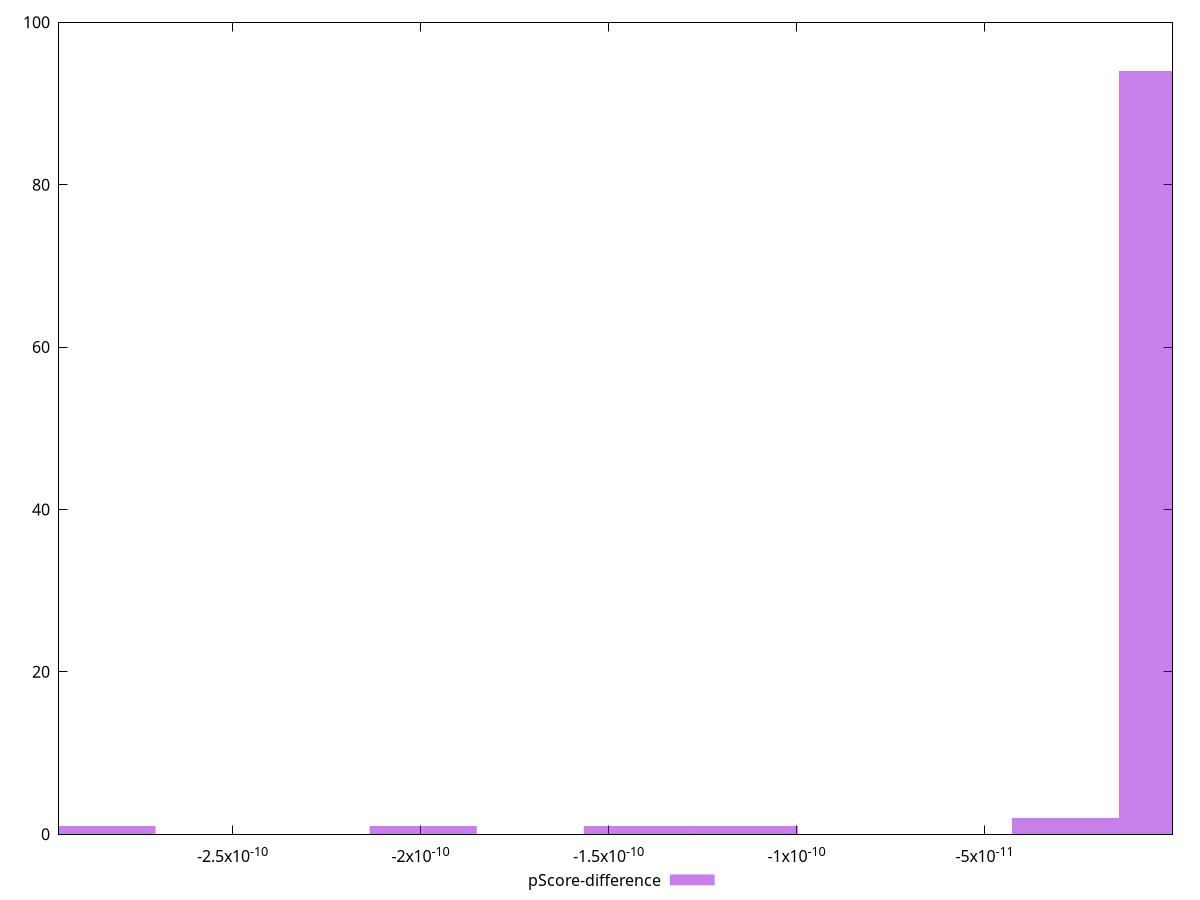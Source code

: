 reset

$pScoreDifference <<EOF
0 94
-2.847141277202513e-11 2
-1.1388565108810052e-10 1
-1.4235706386012564e-10 1
-2.847141277202513e-10 1
-1.992998894041759e-10 1
EOF

set key outside below
set boxwidth 2.847141277202513e-11
set xrange [-2.9616220587058706e-10:-5.218048215738236e-15]
set yrange [0:100]
set trange [0:100]
set style fill transparent solid 0.5 noborder
set terminal svg size 640, 490 enhanced background rgb 'white'
set output "report_00018_2021-02-10T15-25-16.877Z/total-blocking-time/samples/pages+cached+noadtech/pScore-difference/histogram.svg"

plot $pScoreDifference title "pScore-difference" with boxes

reset
